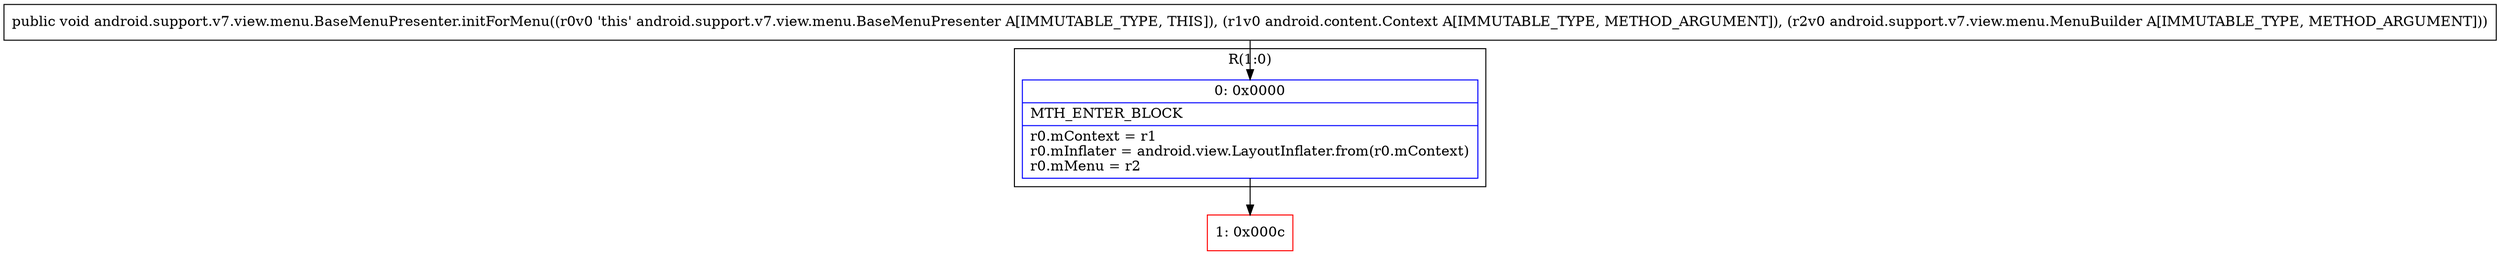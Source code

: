 digraph "CFG forandroid.support.v7.view.menu.BaseMenuPresenter.initForMenu(Landroid\/content\/Context;Landroid\/support\/v7\/view\/menu\/MenuBuilder;)V" {
subgraph cluster_Region_819633460 {
label = "R(1:0)";
node [shape=record,color=blue];
Node_0 [shape=record,label="{0\:\ 0x0000|MTH_ENTER_BLOCK\l|r0.mContext = r1\lr0.mInflater = android.view.LayoutInflater.from(r0.mContext)\lr0.mMenu = r2\l}"];
}
Node_1 [shape=record,color=red,label="{1\:\ 0x000c}"];
MethodNode[shape=record,label="{public void android.support.v7.view.menu.BaseMenuPresenter.initForMenu((r0v0 'this' android.support.v7.view.menu.BaseMenuPresenter A[IMMUTABLE_TYPE, THIS]), (r1v0 android.content.Context A[IMMUTABLE_TYPE, METHOD_ARGUMENT]), (r2v0 android.support.v7.view.menu.MenuBuilder A[IMMUTABLE_TYPE, METHOD_ARGUMENT])) }"];
MethodNode -> Node_0;
Node_0 -> Node_1;
}

